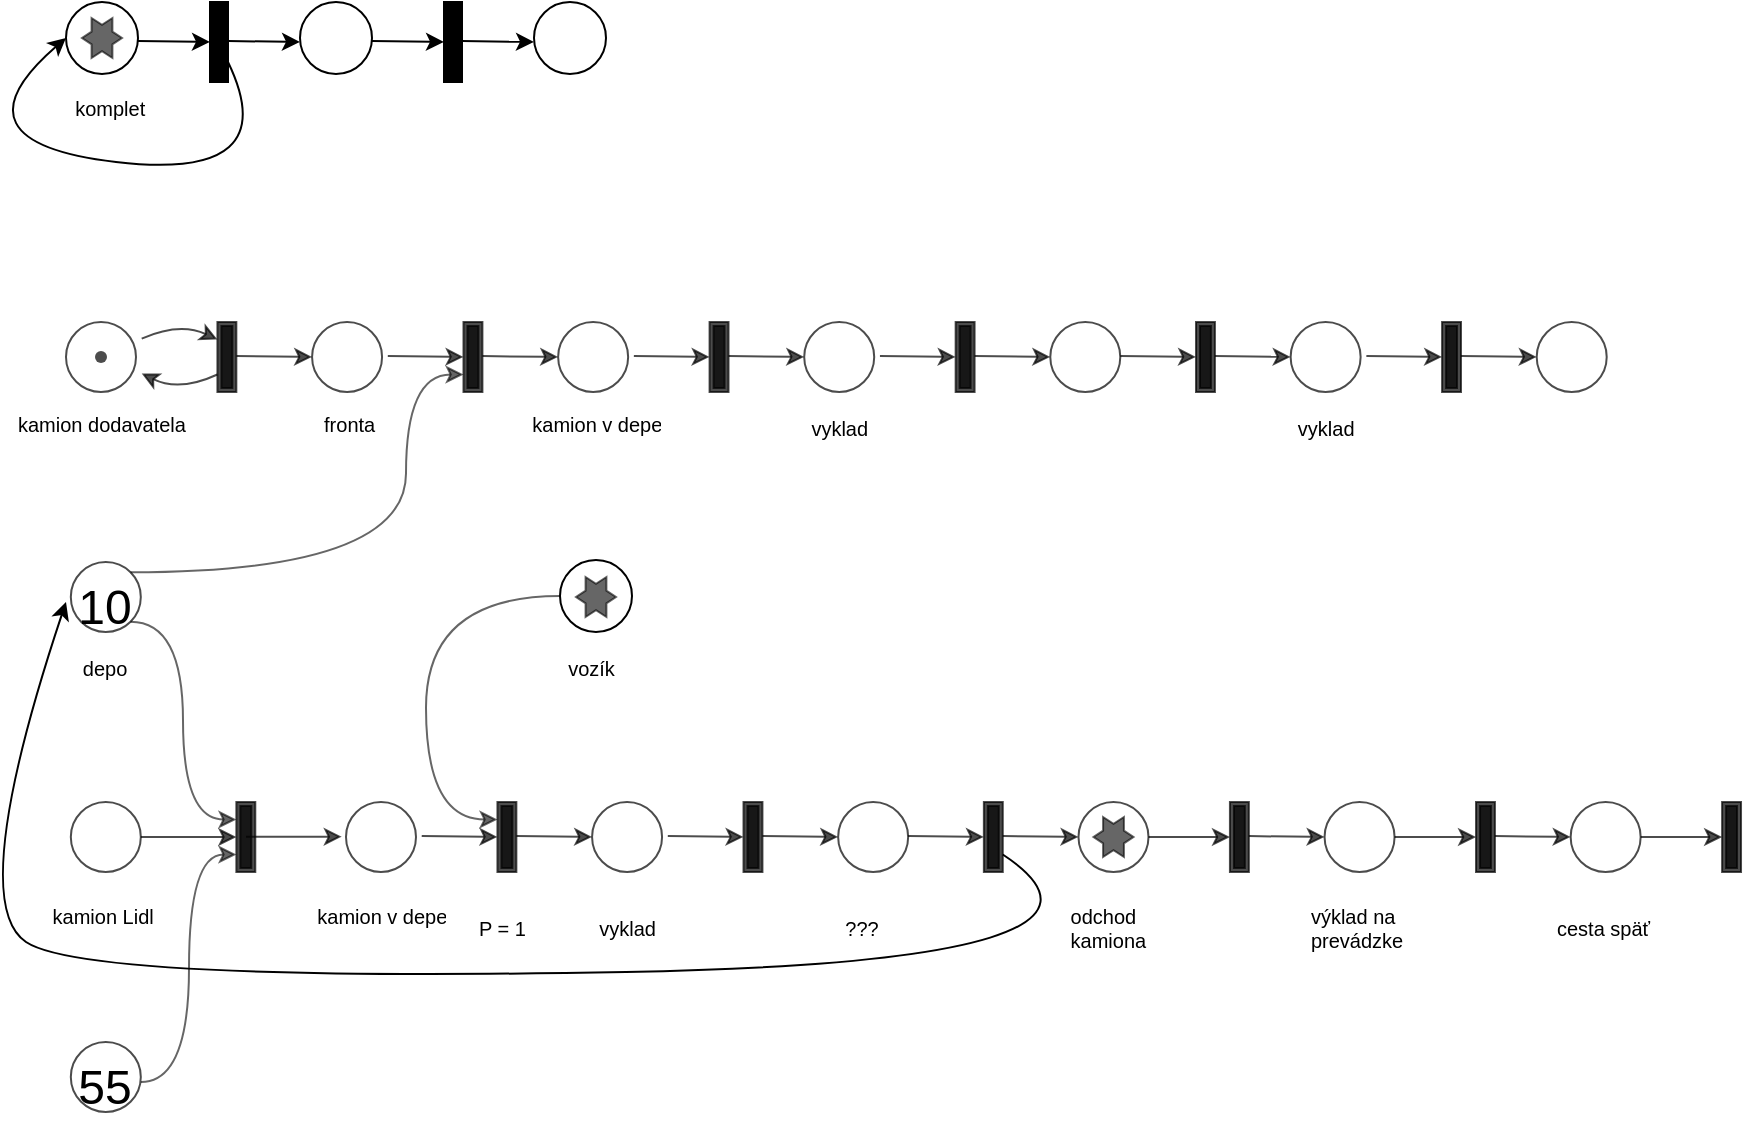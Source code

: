 <mxfile version="15.9.4" type="github">
  <diagram id="BWozmO_GkL4hXTO5bxPj" name="Page-1">
    <mxGraphModel dx="1016" dy="1573" grid="1" gridSize="10" guides="1" tooltips="1" connect="1" arrows="1" fold="1" page="1" pageScale="1" pageWidth="1169" pageHeight="827" background="#FFFFFF" math="0" shadow="0">
      <root>
        <mxCell id="0" />
        <mxCell id="1" parent="0" />
        <mxCell id="qQqdgJSJCcKyDMFwaH4q-39" value="kamion dodavatela&#xa;" style="text;strokeColor=none;fillColor=none;align=left;verticalAlign=middle;spacingLeft=4;spacingRight=4;overflow=hidden;points=[[0,0.5],[1,0.5]];portConstraint=eastwest;rotatable=0;fontSize=10;rounded=0;" vertex="1" parent="1">
          <mxGeometry x="10" y="241.88" width="100" height="30" as="geometry" />
        </mxCell>
        <mxCell id="qQqdgJSJCcKyDMFwaH4q-21" value="&lt;p&gt;&lt;br&gt;&lt;/p&gt;" style="ellipse;whiteSpace=wrap;html=1;aspect=fixed;align=center;snapToPoint=0;opacity=70;rounded=0;direction=west;" vertex="1" parent="1">
          <mxGeometry x="40" y="200" width="35" height="35" as="geometry" />
        </mxCell>
        <mxCell id="qQqdgJSJCcKyDMFwaH4q-22" value="" style="endArrow=classic;html=1;rounded=0;snapToPoint=0;opacity=70;curved=1;" edge="1" parent="1">
          <mxGeometry width="50" height="50" relative="1" as="geometry">
            <mxPoint x="77.857" y="208.312" as="sourcePoint" />
            <mxPoint x="115.714" y="208.75" as="targetPoint" />
            <Array as="points">
              <mxPoint x="96.786" y="200" />
            </Array>
          </mxGeometry>
        </mxCell>
        <mxCell id="qQqdgJSJCcKyDMFwaH4q-23" value="" style="ellipse;whiteSpace=wrap;html=1;aspect=fixed;fontSize=36;snapToPoint=0;opacity=70;rounded=0;direction=west;" vertex="1" parent="1">
          <mxGeometry x="163.036" y="200" width="35" height="35" as="geometry" />
        </mxCell>
        <mxCell id="qQqdgJSJCcKyDMFwaH4q-24" value="" style="endArrow=classic;html=1;rounded=0;snapToPoint=0;opacity=70;curved=1;" edge="1" parent="1">
          <mxGeometry width="50" height="50" relative="1" as="geometry">
            <mxPoint x="125.179" y="217.062" as="sourcePoint" />
            <mxPoint x="163.036" y="217.5" as="targetPoint" />
          </mxGeometry>
        </mxCell>
        <mxCell id="qQqdgJSJCcKyDMFwaH4q-25" value="" style="shape=ext;double=1;rounded=0;whiteSpace=wrap;html=1;fontSize=36;fillColor=#000000;snapToPoint=0;opacity=70;direction=west;" vertex="1" parent="1">
          <mxGeometry x="115.714" y="200" width="9.464" height="35" as="geometry" />
        </mxCell>
        <mxCell id="qQqdgJSJCcKyDMFwaH4q-26" value="" style="ellipse;whiteSpace=wrap;html=1;aspect=fixed;fontSize=36;snapToPoint=0;opacity=70;rounded=0;direction=west;" vertex="1" parent="1">
          <mxGeometry x="286.071" y="200" width="35" height="35" as="geometry" />
        </mxCell>
        <mxCell id="qQqdgJSJCcKyDMFwaH4q-27" value="" style="endArrow=classic;html=1;rounded=0;snapToPoint=0;opacity=70;curved=1;" edge="1" parent="1">
          <mxGeometry width="50" height="50" relative="1" as="geometry">
            <mxPoint x="248.214" y="217.062" as="sourcePoint" />
            <mxPoint x="286.071" y="217.5" as="targetPoint" />
          </mxGeometry>
        </mxCell>
        <mxCell id="qQqdgJSJCcKyDMFwaH4q-28" value="" style="shape=ext;double=1;rounded=0;whiteSpace=wrap;html=1;fontSize=36;fillColor=#000000;snapToPoint=0;opacity=70;direction=west;" vertex="1" parent="1">
          <mxGeometry x="238.75" y="200" width="9.464" height="35" as="geometry" />
        </mxCell>
        <mxCell id="qQqdgJSJCcKyDMFwaH4q-29" value="" style="endArrow=classic;html=1;rounded=0;snapToPoint=0;opacity=70;curved=1;" edge="1" parent="1">
          <mxGeometry width="50" height="50" relative="1" as="geometry">
            <mxPoint x="200.893" y="217.062" as="sourcePoint" />
            <mxPoint x="238.75" y="217.5" as="targetPoint" />
          </mxGeometry>
        </mxCell>
        <mxCell id="qQqdgJSJCcKyDMFwaH4q-30" value="" style="endArrow=classic;html=1;rounded=0;snapToPoint=0;opacity=70;curved=1;" edge="1" parent="1">
          <mxGeometry width="50" height="50" relative="1" as="geometry">
            <mxPoint x="115.714" y="226.25" as="sourcePoint" />
            <mxPoint x="77.857" y="225.812" as="targetPoint" />
            <Array as="points">
              <mxPoint x="96.786" y="235" />
            </Array>
          </mxGeometry>
        </mxCell>
        <mxCell id="qQqdgJSJCcKyDMFwaH4q-33" value="" style="ellipse;whiteSpace=wrap;html=1;aspect=fixed;fontSize=36;snapToPoint=0;opacity=70;rounded=0;direction=west;" vertex="1" parent="1">
          <mxGeometry x="409.107" y="200" width="35" height="35" as="geometry" />
        </mxCell>
        <mxCell id="qQqdgJSJCcKyDMFwaH4q-34" value="" style="endArrow=classic;html=1;rounded=0;snapToPoint=0;opacity=70;curved=1;" edge="1" parent="1">
          <mxGeometry width="50" height="50" relative="1" as="geometry">
            <mxPoint x="371.25" y="217.062" as="sourcePoint" />
            <mxPoint x="409.107" y="217.5" as="targetPoint" />
          </mxGeometry>
        </mxCell>
        <mxCell id="qQqdgJSJCcKyDMFwaH4q-35" value="" style="shape=ext;double=1;rounded=0;whiteSpace=wrap;html=1;fontSize=36;fillColor=#000000;snapToPoint=0;opacity=70;direction=west;" vertex="1" parent="1">
          <mxGeometry x="361.786" y="200" width="9.464" height="35" as="geometry" />
        </mxCell>
        <mxCell id="qQqdgJSJCcKyDMFwaH4q-36" value="" style="endArrow=classic;html=1;rounded=0;snapToPoint=0;opacity=70;curved=1;" edge="1" parent="1">
          <mxGeometry width="50" height="50" relative="1" as="geometry">
            <mxPoint x="323.929" y="217.062" as="sourcePoint" />
            <mxPoint x="361.786" y="217.5" as="targetPoint" />
          </mxGeometry>
        </mxCell>
        <mxCell id="qQqdgJSJCcKyDMFwaH4q-37" value="" style="shape=waypoint;fillStyle=solid;size=6;pointerEvents=1;points=[];fillColor=none;resizable=0;rotatable=0;perimeter=centerPerimeter;snapToPoint=0;fontSize=36;opacity=70;rounded=0;" vertex="1" parent="1">
          <mxGeometry x="37.5" y="197.5" width="40" height="40" as="geometry" />
        </mxCell>
        <mxCell id="qQqdgJSJCcKyDMFwaH4q-40" value="fronta&#xa;" style="text;strokeColor=none;fillColor=none;align=left;verticalAlign=middle;spacingLeft=4;spacingRight=4;overflow=hidden;points=[[0,0.5],[1,0.5]];portConstraint=eastwest;rotatable=0;fontSize=10;snapToPoint=0;opacity=70;rounded=0;direction=west;" vertex="1" parent="1">
          <mxGeometry x="163.036" y="243.75" width="37.857" height="26.25" as="geometry" />
        </mxCell>
        <mxCell id="qQqdgJSJCcKyDMFwaH4q-41" value="kamion v depe&#xa;" style="text;strokeColor=none;fillColor=none;align=left;verticalAlign=middle;spacingLeft=4;spacingRight=4;overflow=hidden;points=[[0,0.5],[1,0.5]];portConstraint=eastwest;rotatable=0;fontSize=10;snapToPoint=0;opacity=70;rounded=0;direction=west;" vertex="1" parent="1">
          <mxGeometry x="267.143" y="243.75" width="75.714" height="26.25" as="geometry" />
        </mxCell>
        <mxCell id="qQqdgJSJCcKyDMFwaH4q-42" value="" style="ellipse;whiteSpace=wrap;html=1;aspect=fixed;fontSize=36;snapToPoint=0;opacity=70;rounded=0;direction=west;" vertex="1" parent="1">
          <mxGeometry x="532.143" y="200" width="35" height="35" as="geometry" />
        </mxCell>
        <mxCell id="qQqdgJSJCcKyDMFwaH4q-43" value="" style="endArrow=classic;html=1;rounded=0;snapToPoint=0;opacity=70;curved=1;" edge="1" parent="1">
          <mxGeometry width="50" height="50" relative="1" as="geometry">
            <mxPoint x="494.286" y="217.062" as="sourcePoint" />
            <mxPoint x="532.143" y="217.5" as="targetPoint" />
          </mxGeometry>
        </mxCell>
        <mxCell id="qQqdgJSJCcKyDMFwaH4q-44" value="" style="shape=ext;double=1;rounded=0;whiteSpace=wrap;html=1;fontSize=36;fillColor=#000000;snapToPoint=0;opacity=70;direction=west;" vertex="1" parent="1">
          <mxGeometry x="484.821" y="200" width="9.464" height="35" as="geometry" />
        </mxCell>
        <mxCell id="qQqdgJSJCcKyDMFwaH4q-45" value="" style="endArrow=classic;html=1;rounded=0;snapToPoint=0;opacity=70;curved=1;" edge="1" parent="1">
          <mxGeometry width="50" height="50" relative="1" as="geometry">
            <mxPoint x="446.964" y="217.062" as="sourcePoint" />
            <mxPoint x="484.821" y="217.5" as="targetPoint" />
          </mxGeometry>
        </mxCell>
        <mxCell id="qQqdgJSJCcKyDMFwaH4q-46" value="vyklad" style="text;strokeColor=none;fillColor=none;align=left;verticalAlign=middle;spacingLeft=4;spacingRight=4;overflow=hidden;points=[[0,0.5],[1,0.5]];portConstraint=eastwest;rotatable=0;fontSize=10;snapToPoint=0;opacity=70;rounded=0;direction=west;" vertex="1" parent="1">
          <mxGeometry x="406.7" y="240" width="39.82" height="26.25" as="geometry" />
        </mxCell>
        <mxCell id="qQqdgJSJCcKyDMFwaH4q-116" value="&lt;font style=&quot;font-size: 24px&quot;&gt;10&lt;/font&gt;" style="ellipse;whiteSpace=wrap;html=1;aspect=fixed;fontSize=36;snapToPoint=0;opacity=70;rounded=0;direction=west;" vertex="1" parent="1">
          <mxGeometry x="42.407" y="320" width="35" height="35" as="geometry" />
        </mxCell>
        <mxCell id="qQqdgJSJCcKyDMFwaH4q-118" value="depo" style="text;strokeColor=none;fillColor=none;align=left;verticalAlign=middle;spacingLeft=4;spacingRight=4;overflow=hidden;points=[[0,0.5],[1,0.5]];portConstraint=eastwest;rotatable=0;fontSize=10;snapToPoint=0;opacity=70;rounded=0;direction=west;" vertex="1" parent="1">
          <mxGeometry x="42.41" y="360" width="40" height="26.25" as="geometry" />
        </mxCell>
        <mxCell id="qQqdgJSJCcKyDMFwaH4q-119" value="" style="edgeStyle=elbowEdgeStyle;elbow=horizontal;endArrow=classic;html=1;fontSize=24;opacity=60;curved=1;entryX=1;entryY=0.25;entryDx=0;entryDy=0;exitX=0;exitY=1;exitDx=0;exitDy=0;" edge="1" parent="1" source="qQqdgJSJCcKyDMFwaH4q-116" target="qQqdgJSJCcKyDMFwaH4q-28">
          <mxGeometry width="50" height="50" relative="1" as="geometry">
            <mxPoint x="77.41" y="340" as="sourcePoint" />
            <mxPoint x="220" y="270" as="targetPoint" />
            <Array as="points">
              <mxPoint x="210" y="310" />
            </Array>
          </mxGeometry>
        </mxCell>
        <mxCell id="qQqdgJSJCcKyDMFwaH4q-120" value="" style="ellipse;whiteSpace=wrap;html=1;aspect=fixed;fontSize=36;snapToPoint=0;opacity=70;rounded=0;direction=west;" vertex="1" parent="1">
          <mxGeometry x="652.317" y="200" width="35" height="35" as="geometry" />
        </mxCell>
        <mxCell id="qQqdgJSJCcKyDMFwaH4q-121" value="" style="endArrow=classic;html=1;rounded=0;snapToPoint=0;opacity=70;curved=1;" edge="1" parent="1">
          <mxGeometry width="50" height="50" relative="1" as="geometry">
            <mxPoint x="614.46" y="217.062" as="sourcePoint" />
            <mxPoint x="652.317" y="217.5" as="targetPoint" />
          </mxGeometry>
        </mxCell>
        <mxCell id="qQqdgJSJCcKyDMFwaH4q-122" value="" style="shape=ext;double=1;rounded=0;whiteSpace=wrap;html=1;fontSize=36;fillColor=#000000;snapToPoint=0;opacity=70;direction=west;" vertex="1" parent="1">
          <mxGeometry x="604.996" y="200" width="9.464" height="35" as="geometry" />
        </mxCell>
        <mxCell id="qQqdgJSJCcKyDMFwaH4q-123" value="" style="endArrow=classic;html=1;rounded=0;snapToPoint=0;opacity=70;curved=1;" edge="1" parent="1">
          <mxGeometry width="50" height="50" relative="1" as="geometry">
            <mxPoint x="567.139" y="217.062" as="sourcePoint" />
            <mxPoint x="604.996" y="217.5" as="targetPoint" />
          </mxGeometry>
        </mxCell>
        <mxCell id="qQqdgJSJCcKyDMFwaH4q-124" value="" style="ellipse;whiteSpace=wrap;html=1;aspect=fixed;fontSize=36;snapToPoint=0;opacity=70;rounded=0;direction=west;" vertex="1" parent="1">
          <mxGeometry x="775.353" y="200" width="35" height="35" as="geometry" />
        </mxCell>
        <mxCell id="qQqdgJSJCcKyDMFwaH4q-125" value="" style="endArrow=classic;html=1;rounded=0;snapToPoint=0;opacity=70;curved=1;" edge="1" parent="1">
          <mxGeometry width="50" height="50" relative="1" as="geometry">
            <mxPoint x="737.496" y="217.062" as="sourcePoint" />
            <mxPoint x="775.353" y="217.5" as="targetPoint" />
          </mxGeometry>
        </mxCell>
        <mxCell id="qQqdgJSJCcKyDMFwaH4q-126" value="" style="shape=ext;double=1;rounded=0;whiteSpace=wrap;html=1;fontSize=36;fillColor=#000000;snapToPoint=0;opacity=70;direction=west;" vertex="1" parent="1">
          <mxGeometry x="728.031" y="200" width="9.464" height="35" as="geometry" />
        </mxCell>
        <mxCell id="qQqdgJSJCcKyDMFwaH4q-127" value="" style="endArrow=classic;html=1;rounded=0;snapToPoint=0;opacity=70;curved=1;" edge="1" parent="1">
          <mxGeometry width="50" height="50" relative="1" as="geometry">
            <mxPoint x="690.174" y="217.062" as="sourcePoint" />
            <mxPoint x="728.031" y="217.5" as="targetPoint" />
          </mxGeometry>
        </mxCell>
        <mxCell id="qQqdgJSJCcKyDMFwaH4q-128" value="vyklad" style="text;strokeColor=none;fillColor=none;align=left;verticalAlign=middle;spacingLeft=4;spacingRight=4;overflow=hidden;points=[[0,0.5],[1,0.5]];portConstraint=eastwest;rotatable=0;fontSize=10;snapToPoint=0;opacity=70;rounded=0;direction=west;" vertex="1" parent="1">
          <mxGeometry x="649.91" y="240" width="39.82" height="26.25" as="geometry" />
        </mxCell>
        <mxCell id="qQqdgJSJCcKyDMFwaH4q-129" value="" style="ellipse;whiteSpace=wrap;html=1;aspect=fixed;fontSize=36;snapToPoint=0;opacity=70;rounded=0;direction=west;" vertex="1" parent="1">
          <mxGeometry x="42.411" y="440" width="35" height="35" as="geometry" />
        </mxCell>
        <mxCell id="qQqdgJSJCcKyDMFwaH4q-130" value="" style="shape=ext;double=1;rounded=0;whiteSpace=wrap;html=1;fontSize=36;fillColor=#000000;snapToPoint=0;opacity=70;direction=west;" vertex="1" parent="1">
          <mxGeometry x="125.176" y="440" width="9.464" height="35" as="geometry" />
        </mxCell>
        <mxCell id="qQqdgJSJCcKyDMFwaH4q-131" value="" style="endArrow=classic;html=1;rounded=0;snapToPoint=0;opacity=70;curved=1;entryX=1;entryY=0.5;entryDx=0;entryDy=0;" edge="1" parent="1" source="qQqdgJSJCcKyDMFwaH4q-129" target="qQqdgJSJCcKyDMFwaH4q-130">
          <mxGeometry width="50" height="50" relative="1" as="geometry">
            <mxPoint x="80.269" y="457.062" as="sourcePoint" />
            <mxPoint x="118.126" y="457.5" as="targetPoint" />
          </mxGeometry>
        </mxCell>
        <mxCell id="qQqdgJSJCcKyDMFwaH4q-132" value="kamion Lidl&#xa;" style="text;strokeColor=none;fillColor=none;align=left;verticalAlign=middle;spacingLeft=4;spacingRight=4;overflow=hidden;points=[[0,0.5],[1,0.5]];portConstraint=eastwest;rotatable=0;fontSize=10;snapToPoint=0;opacity=70;rounded=0;direction=west;" vertex="1" parent="1">
          <mxGeometry x="27.28" y="490" width="65.45" height="26.25" as="geometry" />
        </mxCell>
        <mxCell id="qQqdgJSJCcKyDMFwaH4q-133" value="" style="edgeStyle=elbowEdgeStyle;elbow=horizontal;endArrow=classic;html=1;fontSize=24;opacity=60;curved=1;exitX=0;exitY=0;exitDx=0;exitDy=0;entryX=1;entryY=0.75;entryDx=0;entryDy=0;" edge="1" parent="1" source="qQqdgJSJCcKyDMFwaH4q-116" target="qQqdgJSJCcKyDMFwaH4q-130">
          <mxGeometry width="50" height="50" relative="1" as="geometry">
            <mxPoint x="170" y="460" as="sourcePoint" />
            <mxPoint x="220" y="410" as="targetPoint" />
          </mxGeometry>
        </mxCell>
        <mxCell id="qQqdgJSJCcKyDMFwaH4q-134" value="&lt;font style=&quot;font-size: 24px&quot;&gt;55&lt;/font&gt;" style="ellipse;whiteSpace=wrap;html=1;aspect=fixed;fontSize=36;snapToPoint=0;opacity=70;rounded=0;direction=west;" vertex="1" parent="1">
          <mxGeometry x="42.407" y="560" width="35" height="35" as="geometry" />
        </mxCell>
        <mxCell id="qQqdgJSJCcKyDMFwaH4q-135" value="" style="edgeStyle=elbowEdgeStyle;elbow=horizontal;endArrow=classic;html=1;fontSize=24;opacity=60;curved=1;exitX=0;exitY=0;exitDx=0;exitDy=0;entryX=1;entryY=0.25;entryDx=0;entryDy=0;" edge="1" parent="1" target="qQqdgJSJCcKyDMFwaH4q-130">
          <mxGeometry width="50" height="50" relative="1" as="geometry">
            <mxPoint x="77.502" y="580.004" as="sourcePoint" />
            <mxPoint x="123.346" y="678.88" as="targetPoint" />
          </mxGeometry>
        </mxCell>
        <mxCell id="qQqdgJSJCcKyDMFwaH4q-140" value="komplet" style="text;strokeColor=none;fillColor=none;align=left;verticalAlign=middle;spacingLeft=4;spacingRight=4;overflow=hidden;points=[[0,0.5],[1,0.5]];portConstraint=eastwest;rotatable=0;fontSize=10;snapToPoint=0;opacity=70;rounded=0;direction=west;" vertex="1" parent="1">
          <mxGeometry x="38.58" y="80" width="51.42" height="26.25" as="geometry" />
        </mxCell>
        <mxCell id="qQqdgJSJCcKyDMFwaH4q-1" value="&lt;p&gt;&lt;br&gt;&lt;/p&gt;" style="ellipse;whiteSpace=wrap;html=1;aspect=fixed;align=center;rounded=0;" vertex="1" parent="1">
          <mxGeometry x="40" y="40" width="36" height="36" as="geometry" />
        </mxCell>
        <mxCell id="qQqdgJSJCcKyDMFwaH4q-2" value="" style="endArrow=classic;html=1;rounded=0;curved=1;" edge="1" parent="1">
          <mxGeometry width="50" height="50" relative="1" as="geometry">
            <mxPoint x="76" y="59.5" as="sourcePoint" />
            <mxPoint x="112" y="60" as="targetPoint" />
          </mxGeometry>
        </mxCell>
        <mxCell id="qQqdgJSJCcKyDMFwaH4q-4" value="" style="ellipse;whiteSpace=wrap;html=1;aspect=fixed;fontSize=36;rounded=0;" vertex="1" parent="1">
          <mxGeometry x="157" y="40" width="36" height="36" as="geometry" />
        </mxCell>
        <mxCell id="qQqdgJSJCcKyDMFwaH4q-5" value="" style="endArrow=classic;html=1;rounded=0;curved=1;" edge="1" parent="1">
          <mxGeometry width="50" height="50" relative="1" as="geometry">
            <mxPoint x="121" y="59.5" as="sourcePoint" />
            <mxPoint x="157" y="60" as="targetPoint" />
          </mxGeometry>
        </mxCell>
        <mxCell id="qQqdgJSJCcKyDMFwaH4q-8" value="" style="shape=ext;double=1;rounded=0;whiteSpace=wrap;html=1;fontSize=36;fillColor=#000000;" vertex="1" parent="1">
          <mxGeometry x="112" y="40" width="9" height="40" as="geometry" />
        </mxCell>
        <mxCell id="qQqdgJSJCcKyDMFwaH4q-12" value="" style="ellipse;whiteSpace=wrap;html=1;aspect=fixed;fontSize=36;rounded=0;" vertex="1" parent="1">
          <mxGeometry x="274" y="40" width="36" height="36" as="geometry" />
        </mxCell>
        <mxCell id="qQqdgJSJCcKyDMFwaH4q-13" value="" style="endArrow=classic;html=1;rounded=0;curved=1;" edge="1" parent="1">
          <mxGeometry width="50" height="50" relative="1" as="geometry">
            <mxPoint x="238" y="59.5" as="sourcePoint" />
            <mxPoint x="274" y="60" as="targetPoint" />
          </mxGeometry>
        </mxCell>
        <mxCell id="qQqdgJSJCcKyDMFwaH4q-14" value="" style="shape=ext;double=1;rounded=0;whiteSpace=wrap;html=1;fontSize=36;fillColor=#000000;" vertex="1" parent="1">
          <mxGeometry x="229" y="40" width="9" height="40" as="geometry" />
        </mxCell>
        <mxCell id="qQqdgJSJCcKyDMFwaH4q-19" value="" style="endArrow=classic;html=1;rounded=0;curved=1;" edge="1" parent="1">
          <mxGeometry width="50" height="50" relative="1" as="geometry">
            <mxPoint x="193" y="59.5" as="sourcePoint" />
            <mxPoint x="229" y="60" as="targetPoint" />
          </mxGeometry>
        </mxCell>
        <mxCell id="qQqdgJSJCcKyDMFwaH4q-20" value="" style="endArrow=classic;html=1;rounded=0;fontSize=36;exitX=1;exitY=0.75;exitDx=0;exitDy=0;entryX=0;entryY=0.5;entryDx=0;entryDy=0;curved=1;" edge="1" parent="1" source="qQqdgJSJCcKyDMFwaH4q-8" target="qQqdgJSJCcKyDMFwaH4q-1">
          <mxGeometry width="50" height="50" relative="1" as="geometry">
            <mxPoint x="157" y="200" as="sourcePoint" />
            <mxPoint x="76" y="130" as="targetPoint" />
            <Array as="points">
              <mxPoint x="150" y="130" />
              <mxPoint x="-20" y="110" />
            </Array>
          </mxGeometry>
        </mxCell>
        <mxCell id="qQqdgJSJCcKyDMFwaH4q-115" value="" style="verticalLabelPosition=bottom;verticalAlign=top;html=1;shape=mxgraph.basic.6_point_star;fontSize=10;fillColor=#000000;opacity=60;" vertex="1" parent="1">
          <mxGeometry x="48" y="48" width="20" height="20" as="geometry" />
        </mxCell>
        <mxCell id="qQqdgJSJCcKyDMFwaH4q-142" value="" style="ellipse;whiteSpace=wrap;html=1;aspect=fixed;fontSize=36;snapToPoint=0;opacity=70;rounded=0;direction=west;" vertex="1" parent="1">
          <mxGeometry x="180.001" y="440" width="35" height="35" as="geometry" />
        </mxCell>
        <mxCell id="qQqdgJSJCcKyDMFwaH4q-143" value="" style="ellipse;whiteSpace=wrap;html=1;aspect=fixed;fontSize=36;snapToPoint=0;opacity=70;rounded=0;direction=west;" vertex="1" parent="1">
          <mxGeometry x="303.037" y="440" width="35" height="35" as="geometry" />
        </mxCell>
        <mxCell id="qQqdgJSJCcKyDMFwaH4q-144" value="" style="endArrow=classic;html=1;rounded=0;snapToPoint=0;opacity=70;curved=1;" edge="1" parent="1">
          <mxGeometry width="50" height="50" relative="1" as="geometry">
            <mxPoint x="265.18" y="457.062" as="sourcePoint" />
            <mxPoint x="303.037" y="457.5" as="targetPoint" />
          </mxGeometry>
        </mxCell>
        <mxCell id="qQqdgJSJCcKyDMFwaH4q-145" value="" style="shape=ext;double=1;rounded=0;whiteSpace=wrap;html=1;fontSize=36;fillColor=#000000;snapToPoint=0;opacity=70;direction=west;" vertex="1" parent="1">
          <mxGeometry x="255.716" y="440" width="9.464" height="35" as="geometry" />
        </mxCell>
        <mxCell id="qQqdgJSJCcKyDMFwaH4q-146" value="" style="endArrow=classic;html=1;rounded=0;snapToPoint=0;opacity=70;curved=1;" edge="1" parent="1">
          <mxGeometry width="50" height="50" relative="1" as="geometry">
            <mxPoint x="217.859" y="457.062" as="sourcePoint" />
            <mxPoint x="255.716" y="457.5" as="targetPoint" />
          </mxGeometry>
        </mxCell>
        <mxCell id="qQqdgJSJCcKyDMFwaH4q-147" value="" style="ellipse;whiteSpace=wrap;html=1;aspect=fixed;fontSize=36;snapToPoint=0;opacity=70;rounded=0;direction=west;" vertex="1" parent="1">
          <mxGeometry x="426.073" y="440" width="35" height="35" as="geometry" />
        </mxCell>
        <mxCell id="qQqdgJSJCcKyDMFwaH4q-148" value="" style="endArrow=classic;html=1;rounded=0;snapToPoint=0;opacity=70;curved=1;" edge="1" parent="1">
          <mxGeometry width="50" height="50" relative="1" as="geometry">
            <mxPoint x="388.216" y="457.062" as="sourcePoint" />
            <mxPoint x="426.073" y="457.5" as="targetPoint" />
          </mxGeometry>
        </mxCell>
        <mxCell id="qQqdgJSJCcKyDMFwaH4q-149" value="" style="shape=ext;double=1;rounded=0;whiteSpace=wrap;html=1;fontSize=36;fillColor=#000000;snapToPoint=0;opacity=70;direction=west;" vertex="1" parent="1">
          <mxGeometry x="378.751" y="440" width="9.464" height="35" as="geometry" />
        </mxCell>
        <mxCell id="qQqdgJSJCcKyDMFwaH4q-150" value="" style="endArrow=classic;html=1;rounded=0;snapToPoint=0;opacity=70;curved=1;" edge="1" parent="1">
          <mxGeometry width="50" height="50" relative="1" as="geometry">
            <mxPoint x="340.894" y="457.062" as="sourcePoint" />
            <mxPoint x="378.751" y="457.5" as="targetPoint" />
          </mxGeometry>
        </mxCell>
        <mxCell id="qQqdgJSJCcKyDMFwaH4q-151" value="vyklad" style="text;strokeColor=none;fillColor=none;align=left;verticalAlign=middle;spacingLeft=4;spacingRight=4;overflow=hidden;points=[[0,0.5],[1,0.5]];portConstraint=eastwest;rotatable=0;fontSize=10;snapToPoint=0;opacity=70;rounded=0;direction=west;" vertex="1" parent="1">
          <mxGeometry x="300.63" y="490" width="39.82" height="26.25" as="geometry" />
        </mxCell>
        <mxCell id="qQqdgJSJCcKyDMFwaH4q-152" value="" style="ellipse;whiteSpace=wrap;html=1;aspect=fixed;fontSize=36;snapToPoint=0;opacity=70;rounded=0;direction=west;" vertex="1" parent="1">
          <mxGeometry x="546.247" y="440" width="35" height="35" as="geometry" />
        </mxCell>
        <mxCell id="qQqdgJSJCcKyDMFwaH4q-153" value="" style="endArrow=classic;html=1;rounded=0;snapToPoint=0;opacity=70;curved=1;" edge="1" parent="1">
          <mxGeometry width="50" height="50" relative="1" as="geometry">
            <mxPoint x="508.39" y="457.062" as="sourcePoint" />
            <mxPoint x="546.247" y="457.5" as="targetPoint" />
          </mxGeometry>
        </mxCell>
        <mxCell id="qQqdgJSJCcKyDMFwaH4q-154" value="" style="shape=ext;double=1;rounded=0;whiteSpace=wrap;html=1;fontSize=36;fillColor=#000000;snapToPoint=0;opacity=70;direction=west;" vertex="1" parent="1">
          <mxGeometry x="498.926" y="440" width="9.464" height="35" as="geometry" />
        </mxCell>
        <mxCell id="qQqdgJSJCcKyDMFwaH4q-155" value="" style="endArrow=classic;html=1;rounded=0;snapToPoint=0;opacity=70;curved=1;" edge="1" parent="1">
          <mxGeometry width="50" height="50" relative="1" as="geometry">
            <mxPoint x="461.069" y="457.062" as="sourcePoint" />
            <mxPoint x="498.926" y="457.5" as="targetPoint" />
          </mxGeometry>
        </mxCell>
        <mxCell id="qQqdgJSJCcKyDMFwaH4q-156" value="" style="ellipse;whiteSpace=wrap;html=1;aspect=fixed;fontSize=36;snapToPoint=0;opacity=70;rounded=0;direction=west;" vertex="1" parent="1">
          <mxGeometry x="669.283" y="440" width="35" height="35" as="geometry" />
        </mxCell>
        <mxCell id="qQqdgJSJCcKyDMFwaH4q-157" value="" style="endArrow=classic;html=1;rounded=0;snapToPoint=0;opacity=70;curved=1;" edge="1" parent="1">
          <mxGeometry width="50" height="50" relative="1" as="geometry">
            <mxPoint x="631.426" y="457.062" as="sourcePoint" />
            <mxPoint x="669.283" y="457.5" as="targetPoint" />
          </mxGeometry>
        </mxCell>
        <mxCell id="qQqdgJSJCcKyDMFwaH4q-158" value="" style="shape=ext;double=1;rounded=0;whiteSpace=wrap;html=1;fontSize=36;fillColor=#000000;snapToPoint=0;opacity=70;direction=west;" vertex="1" parent="1">
          <mxGeometry x="621.961" y="440" width="9.464" height="35" as="geometry" />
        </mxCell>
        <mxCell id="qQqdgJSJCcKyDMFwaH4q-159" value="" style="endArrow=classic;html=1;rounded=0;snapToPoint=0;opacity=70;curved=1;exitX=0;exitY=0.5;exitDx=0;exitDy=0;" edge="1" parent="1" source="qQqdgJSJCcKyDMFwaH4q-152">
          <mxGeometry width="50" height="50" relative="1" as="geometry">
            <mxPoint x="580" y="458" as="sourcePoint" />
            <mxPoint x="621.961" y="457.5" as="targetPoint" />
          </mxGeometry>
        </mxCell>
        <mxCell id="qQqdgJSJCcKyDMFwaH4q-160" value="odchod &#xa;kamiona" style="text;strokeColor=none;fillColor=none;align=left;verticalAlign=middle;spacingLeft=4;spacingRight=4;overflow=hidden;points=[[0,0.5],[1,0.5]];portConstraint=eastwest;rotatable=0;fontSize=10;snapToPoint=0;opacity=70;rounded=0;direction=west;" vertex="1" parent="1">
          <mxGeometry x="536.29" y="490" width="54.91" height="26.25" as="geometry" />
        </mxCell>
        <mxCell id="qQqdgJSJCcKyDMFwaH4q-162" value="" style="endArrow=classic;html=1;rounded=0;snapToPoint=0;opacity=70;curved=1;exitX=0.49;exitY=0.504;exitDx=0;exitDy=0;exitPerimeter=0;" edge="1" parent="1" source="qQqdgJSJCcKyDMFwaH4q-130">
          <mxGeometry width="50" height="50" relative="1" as="geometry">
            <mxPoint x="139.999" y="456.913" as="sourcePoint" />
            <mxPoint x="177.856" y="457.35" as="targetPoint" />
          </mxGeometry>
        </mxCell>
        <mxCell id="qQqdgJSJCcKyDMFwaH4q-163" value="&lt;p&gt;&lt;br&gt;&lt;/p&gt;" style="ellipse;whiteSpace=wrap;html=1;aspect=fixed;align=center;rounded=0;" vertex="1" parent="1">
          <mxGeometry x="287" y="319" width="36" height="36" as="geometry" />
        </mxCell>
        <mxCell id="qQqdgJSJCcKyDMFwaH4q-164" value="" style="verticalLabelPosition=bottom;verticalAlign=top;html=1;shape=mxgraph.basic.6_point_star;fontSize=10;fillColor=#000000;opacity=60;" vertex="1" parent="1">
          <mxGeometry x="295" y="327.5" width="20" height="20" as="geometry" />
        </mxCell>
        <mxCell id="qQqdgJSJCcKyDMFwaH4q-167" value="" style="edgeStyle=elbowEdgeStyle;elbow=horizontal;endArrow=classic;html=1;fontSize=24;opacity=60;curved=1;exitX=0;exitY=0.5;exitDx=0;exitDy=0;entryX=1;entryY=0.75;entryDx=0;entryDy=0;" edge="1" parent="1" source="qQqdgJSJCcKyDMFwaH4q-163" target="qQqdgJSJCcKyDMFwaH4q-145">
          <mxGeometry width="50" height="50" relative="1" as="geometry">
            <mxPoint x="229.002" y="327.504" as="sourcePoint" />
            <mxPoint x="240" y="426" as="targetPoint" />
            <Array as="points">
              <mxPoint x="220" y="380" />
            </Array>
          </mxGeometry>
        </mxCell>
        <mxCell id="qQqdgJSJCcKyDMFwaH4q-168" value="kamion v depe&#xa;" style="text;strokeColor=none;fillColor=none;align=left;verticalAlign=middle;spacingLeft=4;spacingRight=4;overflow=hidden;points=[[0,0.5],[1,0.5]];portConstraint=eastwest;rotatable=0;fontSize=10;snapToPoint=0;opacity=70;rounded=0;direction=west;" vertex="1" parent="1">
          <mxGeometry x="159.643" y="490" width="75.714" height="26.25" as="geometry" />
        </mxCell>
        <mxCell id="qQqdgJSJCcKyDMFwaH4q-169" value="P = 1" style="text;strokeColor=none;fillColor=none;align=left;verticalAlign=middle;spacingLeft=4;spacingRight=4;overflow=hidden;points=[[0,0.5],[1,0.5]];portConstraint=eastwest;rotatable=0;fontSize=10;snapToPoint=0;opacity=70;rounded=0;direction=west;" vertex="1" parent="1">
          <mxGeometry x="240.54" y="490" width="39.82" height="26.25" as="geometry" />
        </mxCell>
        <mxCell id="qQqdgJSJCcKyDMFwaH4q-170" value="vozík" style="text;strokeColor=none;fillColor=none;align=left;verticalAlign=middle;spacingLeft=4;spacingRight=4;overflow=hidden;points=[[0,0.5],[1,0.5]];portConstraint=eastwest;rotatable=0;fontSize=10;snapToPoint=0;opacity=70;rounded=0;direction=west;" vertex="1" parent="1">
          <mxGeometry x="285.09" y="360" width="39.82" height="26.25" as="geometry" />
        </mxCell>
        <mxCell id="qQqdgJSJCcKyDMFwaH4q-171" value="" style="verticalLabelPosition=bottom;verticalAlign=top;html=1;shape=mxgraph.basic.6_point_star;fontSize=10;fillColor=#000000;opacity=60;" vertex="1" parent="1">
          <mxGeometry x="553.75" y="447.5" width="20" height="20" as="geometry" />
        </mxCell>
        <mxCell id="qQqdgJSJCcKyDMFwaH4q-172" value="???" style="text;strokeColor=none;fillColor=none;align=left;verticalAlign=middle;spacingLeft=4;spacingRight=4;overflow=hidden;points=[[0,0.5],[1,0.5]];portConstraint=eastwest;rotatable=0;fontSize=10;snapToPoint=0;opacity=70;rounded=0;direction=west;" vertex="1" parent="1">
          <mxGeometry x="423.66" y="490" width="39.82" height="26.25" as="geometry" />
        </mxCell>
        <mxCell id="qQqdgJSJCcKyDMFwaH4q-173" value="výklad na &#xa;prevádzke" style="text;strokeColor=none;fillColor=none;align=left;verticalAlign=middle;spacingLeft=4;spacingRight=4;overflow=hidden;points=[[0,0.5],[1,0.5]];portConstraint=eastwest;rotatable=0;fontSize=10;snapToPoint=0;opacity=70;rounded=0;direction=west;" vertex="1" parent="1">
          <mxGeometry x="656.45" y="490" width="60.67" height="26.25" as="geometry" />
        </mxCell>
        <mxCell id="qQqdgJSJCcKyDMFwaH4q-174" value="" style="ellipse;whiteSpace=wrap;html=1;aspect=fixed;fontSize=36;snapToPoint=0;opacity=70;rounded=0;direction=west;" vertex="1" parent="1">
          <mxGeometry x="792.323" y="440" width="35" height="35" as="geometry" />
        </mxCell>
        <mxCell id="qQqdgJSJCcKyDMFwaH4q-175" value="" style="endArrow=classic;html=1;rounded=0;snapToPoint=0;opacity=70;curved=1;" edge="1" parent="1">
          <mxGeometry width="50" height="50" relative="1" as="geometry">
            <mxPoint x="754.466" y="457.062" as="sourcePoint" />
            <mxPoint x="792.323" y="457.5" as="targetPoint" />
          </mxGeometry>
        </mxCell>
        <mxCell id="qQqdgJSJCcKyDMFwaH4q-176" value="" style="shape=ext;double=1;rounded=0;whiteSpace=wrap;html=1;fontSize=36;fillColor=#000000;snapToPoint=0;opacity=70;direction=west;" vertex="1" parent="1">
          <mxGeometry x="745.001" y="440" width="9.464" height="35" as="geometry" />
        </mxCell>
        <mxCell id="qQqdgJSJCcKyDMFwaH4q-177" value="" style="endArrow=classic;html=1;rounded=0;snapToPoint=0;opacity=70;curved=1;exitX=0;exitY=0.5;exitDx=0;exitDy=0;" edge="1" parent="1">
          <mxGeometry width="50" height="50" relative="1" as="geometry">
            <mxPoint x="704.287" y="457.5" as="sourcePoint" />
            <mxPoint x="745.001" y="457.5" as="targetPoint" />
          </mxGeometry>
        </mxCell>
        <mxCell id="qQqdgJSJCcKyDMFwaH4q-178" value="cesta späť" style="text;strokeColor=none;fillColor=none;align=left;verticalAlign=middle;spacingLeft=4;spacingRight=4;overflow=hidden;points=[[0,0.5],[1,0.5]];portConstraint=eastwest;rotatable=0;fontSize=10;snapToPoint=0;opacity=70;rounded=0;direction=west;" vertex="1" parent="1">
          <mxGeometry x="779.49" y="490" width="60.67" height="26.25" as="geometry" />
        </mxCell>
        <mxCell id="qQqdgJSJCcKyDMFwaH4q-179" value="" style="shape=ext;double=1;rounded=0;whiteSpace=wrap;html=1;fontSize=36;fillColor=#000000;snapToPoint=0;opacity=70;direction=west;" vertex="1" parent="1">
          <mxGeometry x="868.041" y="440" width="9.464" height="35" as="geometry" />
        </mxCell>
        <mxCell id="qQqdgJSJCcKyDMFwaH4q-180" value="" style="endArrow=classic;html=1;rounded=0;snapToPoint=0;opacity=70;curved=1;exitX=0;exitY=0.5;exitDx=0;exitDy=0;" edge="1" parent="1">
          <mxGeometry width="50" height="50" relative="1" as="geometry">
            <mxPoint x="827.327" y="457.5" as="sourcePoint" />
            <mxPoint x="868.041" y="457.5" as="targetPoint" />
          </mxGeometry>
        </mxCell>
        <mxCell id="qQqdgJSJCcKyDMFwaH4q-183" value="" style="endArrow=classic;html=1;rounded=0;fontSize=36;curved=1;exitX=0;exitY=0.25;exitDx=0;exitDy=0;" edge="1" parent="1" source="qQqdgJSJCcKyDMFwaH4q-154">
          <mxGeometry width="50" height="50" relative="1" as="geometry">
            <mxPoint x="770" y="570" as="sourcePoint" />
            <mxPoint x="40" y="340" as="targetPoint" />
            <Array as="points">
              <mxPoint x="590" y="520" />
              <mxPoint x="50" y="530" />
              <mxPoint x="-10" y="490" />
            </Array>
          </mxGeometry>
        </mxCell>
      </root>
    </mxGraphModel>
  </diagram>
</mxfile>
